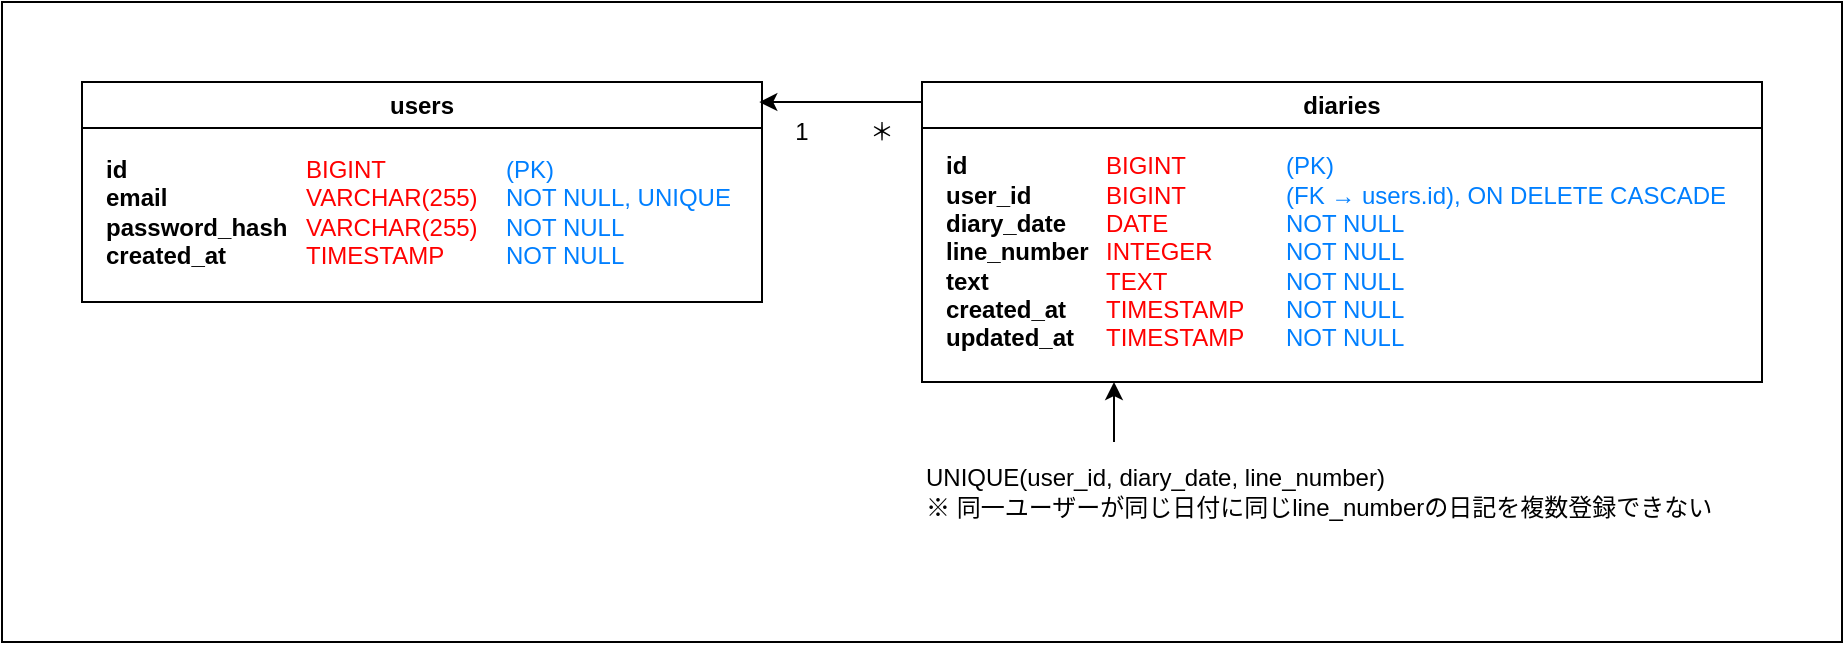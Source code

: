 <mxfile>
    <diagram id="NNP7KV-tlXmI8CMcBBvR" name="ページ1">
        <mxGraphModel dx="449" dy="325" grid="1" gridSize="10" guides="1" tooltips="1" connect="1" arrows="1" fold="1" page="1" pageScale="1" pageWidth="827" pageHeight="1169" background="#FFFFFF" math="0" shadow="0">
            <root>
                <mxCell id="0"/>
                <mxCell id="1" parent="0"/>
                <mxCell id="19" value="" style="rounded=0;whiteSpace=wrap;html=1;" parent="1" vertex="1">
                    <mxGeometry width="920" height="320" as="geometry"/>
                </mxCell>
                <mxCell id="2" value="users" style="swimlane;whiteSpace=wrap;html=1;" parent="1" vertex="1">
                    <mxGeometry x="40" y="40" width="340" height="110" as="geometry"/>
                </mxCell>
                <mxCell id="3" value="&lt;div&gt;&lt;font color=&quot;#000000&quot;&gt;id&lt;/font&gt;&lt;/div&gt;&lt;div&gt;&lt;font color=&quot;#000000&quot;&gt;email&lt;/font&gt;&lt;/div&gt;&lt;div&gt;&lt;font color=&quot;#000000&quot;&gt;password_hash&amp;nbsp;&lt;/font&gt;&lt;/div&gt;&lt;div&gt;&lt;font color=&quot;#000000&quot;&gt;created_at&amp;nbsp;&lt;/font&gt;&lt;/div&gt;" style="text;html=1;align=left;verticalAlign=middle;resizable=0;points=[];autosize=1;strokeColor=none;fillColor=none;fontStyle=1" parent="2" vertex="1">
                    <mxGeometry x="10" y="30" width="110" height="70" as="geometry"/>
                </mxCell>
                <mxCell id="4" value="diaries" style="swimlane;whiteSpace=wrap;html=1;" parent="1" vertex="1">
                    <mxGeometry x="460" y="40" width="420" height="150" as="geometry"/>
                </mxCell>
                <mxCell id="5" value="&lt;div&gt;&lt;font color=&quot;#000000&quot;&gt;id&lt;/font&gt;&lt;/div&gt;&lt;div style=&quot;&quot;&gt;&lt;font color=&quot;#000000&quot;&gt;user_id&lt;/font&gt;&lt;/div&gt;&lt;div&gt;&lt;font color=&quot;#000000&quot;&gt;diary_date&lt;/font&gt;&lt;/div&gt;&lt;div&gt;&lt;font color=&quot;#000000&quot;&gt;line_number&lt;/font&gt;&lt;/div&gt;&lt;div&gt;&lt;font color=&quot;#000000&quot;&gt;text&lt;/font&gt;&lt;/div&gt;&lt;div&gt;&lt;font color=&quot;#000000&quot;&gt;created_at&lt;/font&gt;&lt;/div&gt;&lt;div&gt;&lt;font color=&quot;#000000&quot;&gt;updated_at&lt;/font&gt;&lt;/div&gt;" style="text;html=1;align=left;verticalAlign=middle;resizable=0;points=[];autosize=1;strokeColor=none;fillColor=none;fontStyle=1" parent="4" vertex="1">
                    <mxGeometry x="10" y="30" width="90" height="110" as="geometry"/>
                </mxCell>
                <mxCell id="9" value="＊" style="text;html=1;align=center;verticalAlign=middle;whiteSpace=wrap;rounded=0;" parent="4" vertex="1">
                    <mxGeometry x="-50" y="10" width="60" height="30" as="geometry"/>
                </mxCell>
                <mxCell id="8" value="1" style="text;html=1;align=center;verticalAlign=middle;whiteSpace=wrap;rounded=0;" parent="4" vertex="1">
                    <mxGeometry x="-90" y="10" width="60" height="30" as="geometry"/>
                </mxCell>
                <mxCell id="16" value="&lt;font style=&quot;color: rgb(255, 0, 0);&quot;&gt;BIGINT&lt;/font&gt;&lt;div&gt;&lt;font style=&quot;color: rgb(255, 0, 0);&quot;&gt;BIGINT&lt;/font&gt;&lt;/div&gt;&lt;div&gt;&lt;font style=&quot;color: rgb(255, 0, 0);&quot;&gt;DATE&lt;/font&gt;&lt;/div&gt;&lt;div&gt;&lt;font style=&quot;color: rgb(255, 0, 0);&quot;&gt;INTEGER&lt;/font&gt;&lt;/div&gt;&lt;div&gt;&lt;font style=&quot;color: rgb(255, 0, 0);&quot;&gt;TEXT&lt;/font&gt;&lt;/div&gt;&lt;div&gt;&lt;font style=&quot;color: rgb(255, 0, 0);&quot;&gt;TIMESTAMP&lt;/font&gt;&lt;/div&gt;&lt;div&gt;&lt;font style=&quot;color: rgb(255, 0, 0);&quot;&gt;TIMESTAMP&lt;/font&gt;&lt;/div&gt;" style="text;html=1;align=left;verticalAlign=middle;resizable=0;points=[];autosize=1;strokeColor=none;fillColor=none;fontColor=#FF0000;" parent="4" vertex="1">
                    <mxGeometry x="90" y="30" width="90" height="110" as="geometry"/>
                </mxCell>
                <mxCell id="18" value="&lt;font style=&quot;color: rgb(0, 127, 255);&quot;&gt;(PK)&amp;nbsp;&lt;/font&gt;&lt;div&gt;&lt;font&gt;&lt;div style=&quot;&quot;&gt;&lt;font style=&quot;color: light-dark(rgb(0, 127, 255), rgb(49, 158, 255));&quot;&gt;(FK → users.id),&amp;nbsp;&lt;/font&gt;&lt;span style=&quot;background-color: transparent;&quot;&gt;&lt;font style=&quot;&quot;&gt;&lt;font style=&quot;color: rgb(0, 127, 255);&quot;&gt;ON DELETE CASCADE&lt;/font&gt;&lt;/font&gt;&lt;/span&gt;&lt;/div&gt;&lt;div style=&quot;&quot;&gt;&lt;span style=&quot;background-color: transparent;&quot;&gt;&lt;font style=&quot;&quot;&gt;&lt;font style=&quot;color: rgb(0, 127, 255);&quot;&gt;NOT NULL&lt;/font&gt;&lt;/font&gt;&lt;/span&gt;&lt;/div&gt;&lt;div style=&quot;&quot;&gt;&lt;span style=&quot;color: rgb(0, 127, 255);&quot;&gt;NOT NULL&lt;/span&gt;&lt;span style=&quot;background-color: transparent;&quot;&gt;&lt;font style=&quot;&quot;&gt;&lt;font style=&quot;color: rgb(0, 127, 255);&quot;&gt;&lt;/font&gt;&lt;/font&gt;&lt;/span&gt;&lt;/div&gt;&lt;div style=&quot;&quot;&gt;&lt;span style=&quot;color: rgb(0, 127, 255);&quot;&gt;NOT NULL&lt;/span&gt;&lt;span style=&quot;color: rgb(0, 127, 255);&quot;&gt;&lt;/span&gt;&lt;/div&gt;&lt;div style=&quot;&quot;&gt;&lt;span style=&quot;background-color: transparent;&quot;&gt;&lt;font style=&quot;&quot;&gt;&lt;font style=&quot;color: rgb(0, 127, 255);&quot;&gt;NOT NULL&lt;/font&gt;&lt;/font&gt;&lt;/span&gt;&lt;/div&gt;&lt;div style=&quot;&quot;&gt;&lt;span style=&quot;background-color: transparent;&quot;&gt;&lt;font style=&quot;&quot;&gt;&lt;font style=&quot;color: rgb(0, 127, 255);&quot;&gt;NOT NULL&lt;/font&gt;&lt;/font&gt;&lt;/span&gt;&lt;/div&gt;&lt;/font&gt;&lt;/div&gt;" style="text;html=1;align=left;verticalAlign=middle;resizable=0;points=[];autosize=1;strokeColor=none;fillColor=none;fontColor=#007FFF;" parent="4" vertex="1">
                    <mxGeometry x="180" y="30" width="240" height="110" as="geometry"/>
                </mxCell>
                <mxCell id="10" value="&lt;div&gt;&lt;font color=&quot;#000000&quot;&gt;UNIQUE(user_id, diary_date, line_number)&lt;/font&gt;&lt;/div&gt;&lt;div&gt;&lt;span style=&quot;background-color: transparent;&quot;&gt;※ 同一ユーザーが同じ日付に同じline_numberの日記を複数登録できない&lt;/span&gt;&lt;/div&gt;" style="text;html=1;align=left;verticalAlign=middle;whiteSpace=wrap;rounded=0;" parent="1" vertex="1">
                    <mxGeometry x="460" y="220" width="410" height="50" as="geometry"/>
                </mxCell>
                <mxCell id="11" value="" style="endArrow=classic;html=1;" parent="1" edge="1">
                    <mxGeometry width="50" height="50" relative="1" as="geometry">
                        <mxPoint x="556" y="220" as="sourcePoint"/>
                        <mxPoint x="556" y="190" as="targetPoint"/>
                    </mxGeometry>
                </mxCell>
                <mxCell id="12" value="&lt;font style=&quot;color: rgb(255, 0, 0);&quot;&gt;BIGINT&lt;/font&gt;&lt;div&gt;&lt;font style=&quot;color: rgb(255, 0, 0);&quot;&gt;VARCHAR(255)&lt;/font&gt;&lt;/div&gt;&lt;span style=&quot;&quot;&gt;&lt;font style=&quot;color: rgb(255, 0, 0);&quot;&gt;VARCHAR(255)&lt;/font&gt;&lt;/span&gt;&lt;div&gt;&lt;span style=&quot;&quot;&gt;&lt;font style=&quot;color: rgb(255, 0, 0);&quot;&gt;TIMESTAMP&lt;/font&gt;&lt;/span&gt;&lt;/div&gt;" style="text;html=1;align=left;verticalAlign=middle;resizable=0;points=[];autosize=1;strokeColor=none;fillColor=none;fontColor=#FF0000;" parent="1" vertex="1">
                    <mxGeometry x="150" y="70" width="110" height="70" as="geometry"/>
                </mxCell>
                <mxCell id="14" value="&lt;font style=&quot;color: rgb(0, 127, 255);&quot;&gt;(PK)&lt;/font&gt;&lt;div&gt;&lt;font style=&quot;color: rgb(0, 127, 255);&quot;&gt;NOT NULL, UNIQUE&lt;/font&gt;&lt;/div&gt;&lt;div&gt;&lt;font style=&quot;color: rgb(0, 127, 255);&quot;&gt;NOT NULL&lt;/font&gt;&lt;/div&gt;&lt;div&gt;&lt;font style=&quot;color: rgb(0, 127, 255);&quot;&gt;NOT NULL&lt;/font&gt;&lt;/div&gt;" style="text;html=1;align=left;verticalAlign=middle;resizable=0;points=[];autosize=1;strokeColor=none;fillColor=none;" parent="1" vertex="1">
                    <mxGeometry x="250" y="70" width="140" height="70" as="geometry"/>
                </mxCell>
                <mxCell id="15" value="" style="edgeStyle=none;html=1;entryX=0.996;entryY=0.091;entryDx=0;entryDy=0;entryPerimeter=0;" parent="1" target="2" edge="1">
                    <mxGeometry relative="1" as="geometry">
                        <mxPoint x="460" y="50" as="sourcePoint"/>
                        <mxPoint x="360" as="targetPoint"/>
                    </mxGeometry>
                </mxCell>
            </root>
        </mxGraphModel>
    </diagram>
</mxfile>